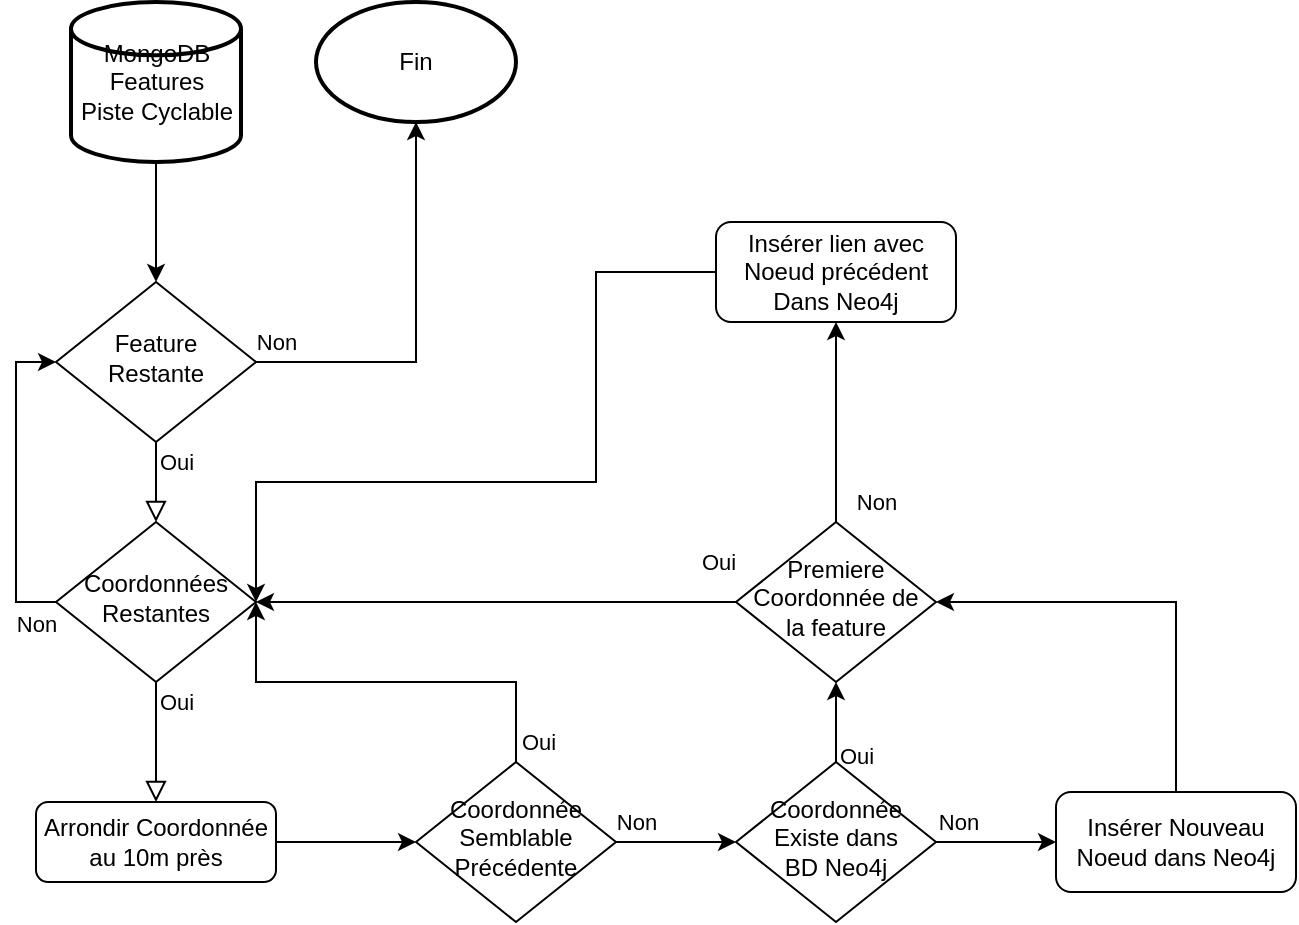 <mxfile version="22.0.8" type="github">
  <diagram id="C5RBs43oDa-KdzZeNtuy" name="Page-1">
    <mxGraphModel dx="1434" dy="782" grid="1" gridSize="10" guides="1" tooltips="1" connect="1" arrows="1" fold="1" page="1" pageScale="1" pageWidth="827" pageHeight="1169" math="0" shadow="0">
      <root>
        <mxCell id="WIyWlLk6GJQsqaUBKTNV-0" />
        <mxCell id="WIyWlLk6GJQsqaUBKTNV-1" parent="WIyWlLk6GJQsqaUBKTNV-0" />
        <mxCell id="WIyWlLk6GJQsqaUBKTNV-4" value="" style="rounded=0;html=1;jettySize=auto;orthogonalLoop=1;fontSize=11;endArrow=block;endFill=0;endSize=8;strokeWidth=1;shadow=0;labelBackgroundColor=none;edgeStyle=orthogonalEdgeStyle;" parent="WIyWlLk6GJQsqaUBKTNV-1" source="WIyWlLk6GJQsqaUBKTNV-6" target="WIyWlLk6GJQsqaUBKTNV-10" edge="1">
          <mxGeometry y="20" relative="1" as="geometry">
            <mxPoint as="offset" />
          </mxGeometry>
        </mxCell>
        <mxCell id="YvKBgwHEcTg-mTc96LoB-8" value="Oui" style="edgeLabel;html=1;align=center;verticalAlign=middle;resizable=0;points=[];" vertex="1" connectable="0" parent="WIyWlLk6GJQsqaUBKTNV-4">
          <mxGeometry relative="1" as="geometry">
            <mxPoint x="10" y="-10" as="offset" />
          </mxGeometry>
        </mxCell>
        <mxCell id="WIyWlLk6GJQsqaUBKTNV-6" value="Feature&lt;br&gt;Restante" style="rhombus;whiteSpace=wrap;html=1;shadow=0;fontFamily=Helvetica;fontSize=12;align=center;strokeWidth=1;spacing=6;spacingTop=-4;" parent="WIyWlLk6GJQsqaUBKTNV-1" vertex="1">
          <mxGeometry x="50" y="170" width="100" height="80" as="geometry" />
        </mxCell>
        <mxCell id="WIyWlLk6GJQsqaUBKTNV-8" value="" style="rounded=0;html=1;jettySize=auto;orthogonalLoop=1;fontSize=11;endArrow=block;endFill=0;endSize=8;strokeWidth=1;shadow=0;labelBackgroundColor=none;edgeStyle=orthogonalEdgeStyle;" parent="WIyWlLk6GJQsqaUBKTNV-1" source="WIyWlLk6GJQsqaUBKTNV-10" target="WIyWlLk6GJQsqaUBKTNV-11" edge="1">
          <mxGeometry x="0.333" y="20" relative="1" as="geometry">
            <mxPoint as="offset" />
          </mxGeometry>
        </mxCell>
        <mxCell id="YvKBgwHEcTg-mTc96LoB-7" value="Oui" style="edgeLabel;html=1;align=center;verticalAlign=middle;resizable=0;points=[];" vertex="1" connectable="0" parent="WIyWlLk6GJQsqaUBKTNV-8">
          <mxGeometry x="-0.133" y="1" relative="1" as="geometry">
            <mxPoint x="9" y="-16" as="offset" />
          </mxGeometry>
        </mxCell>
        <mxCell id="WIyWlLk6GJQsqaUBKTNV-10" value="Coordonnées&lt;br&gt;Restantes" style="rhombus;whiteSpace=wrap;html=1;shadow=0;fontFamily=Helvetica;fontSize=12;align=center;strokeWidth=1;spacing=6;spacingTop=-4;" parent="WIyWlLk6GJQsqaUBKTNV-1" vertex="1">
          <mxGeometry x="50" y="290" width="100" height="80" as="geometry" />
        </mxCell>
        <mxCell id="YvKBgwHEcTg-mTc96LoB-11" style="edgeStyle=orthogonalEdgeStyle;rounded=0;orthogonalLoop=1;jettySize=auto;html=1;entryX=0;entryY=0.5;entryDx=0;entryDy=0;" edge="1" parent="WIyWlLk6GJQsqaUBKTNV-1" source="WIyWlLk6GJQsqaUBKTNV-11" target="YvKBgwHEcTg-mTc96LoB-10">
          <mxGeometry relative="1" as="geometry" />
        </mxCell>
        <mxCell id="WIyWlLk6GJQsqaUBKTNV-11" value="Arrondir Coordonnée au 10m près" style="rounded=1;whiteSpace=wrap;html=1;fontSize=12;glass=0;strokeWidth=1;shadow=0;" parent="WIyWlLk6GJQsqaUBKTNV-1" vertex="1">
          <mxGeometry x="40" y="430" width="120" height="40" as="geometry" />
        </mxCell>
        <mxCell id="YvKBgwHEcTg-mTc96LoB-1" style="edgeStyle=orthogonalEdgeStyle;rounded=0;orthogonalLoop=1;jettySize=auto;html=1;entryX=0.5;entryY=0;entryDx=0;entryDy=0;" edge="1" parent="WIyWlLk6GJQsqaUBKTNV-1" source="YvKBgwHEcTg-mTc96LoB-0" target="WIyWlLk6GJQsqaUBKTNV-6">
          <mxGeometry relative="1" as="geometry" />
        </mxCell>
        <mxCell id="YvKBgwHEcTg-mTc96LoB-0" value="MongoDB&lt;br&gt;Features&lt;br&gt;Piste Cyclable" style="strokeWidth=2;html=1;shape=mxgraph.flowchart.database;whiteSpace=wrap;" vertex="1" parent="WIyWlLk6GJQsqaUBKTNV-1">
          <mxGeometry x="57.5" y="30" width="85" height="80" as="geometry" />
        </mxCell>
        <mxCell id="YvKBgwHEcTg-mTc96LoB-2" value="Fin" style="strokeWidth=2;html=1;shape=mxgraph.flowchart.start_1;whiteSpace=wrap;" vertex="1" parent="WIyWlLk6GJQsqaUBKTNV-1">
          <mxGeometry x="180" y="30" width="100" height="60" as="geometry" />
        </mxCell>
        <mxCell id="YvKBgwHEcTg-mTc96LoB-3" style="edgeStyle=orthogonalEdgeStyle;rounded=0;orthogonalLoop=1;jettySize=auto;html=1;entryX=0.5;entryY=1;entryDx=0;entryDy=0;entryPerimeter=0;" edge="1" parent="WIyWlLk6GJQsqaUBKTNV-1" source="WIyWlLk6GJQsqaUBKTNV-6" target="YvKBgwHEcTg-mTc96LoB-2">
          <mxGeometry relative="1" as="geometry" />
        </mxCell>
        <mxCell id="YvKBgwHEcTg-mTc96LoB-4" value="Non" style="edgeLabel;html=1;align=center;verticalAlign=middle;resizable=0;points=[];" vertex="1" connectable="0" parent="YvKBgwHEcTg-mTc96LoB-3">
          <mxGeometry x="-0.16" y="-2" relative="1" as="geometry">
            <mxPoint x="-72" y="-6" as="offset" />
          </mxGeometry>
        </mxCell>
        <mxCell id="YvKBgwHEcTg-mTc96LoB-13" style="edgeStyle=orthogonalEdgeStyle;rounded=0;orthogonalLoop=1;jettySize=auto;html=1;exitX=0.5;exitY=0;exitDx=0;exitDy=0;entryX=1;entryY=0.5;entryDx=0;entryDy=0;" edge="1" parent="WIyWlLk6GJQsqaUBKTNV-1" source="YvKBgwHEcTg-mTc96LoB-10" target="WIyWlLk6GJQsqaUBKTNV-10">
          <mxGeometry relative="1" as="geometry">
            <Array as="points">
              <mxPoint x="280" y="370" />
              <mxPoint x="150" y="370" />
            </Array>
          </mxGeometry>
        </mxCell>
        <mxCell id="YvKBgwHEcTg-mTc96LoB-14" value="Oui" style="edgeLabel;html=1;align=center;verticalAlign=middle;resizable=0;points=[];" vertex="1" connectable="0" parent="YvKBgwHEcTg-mTc96LoB-13">
          <mxGeometry x="-0.079" y="-2" relative="1" as="geometry">
            <mxPoint x="67" y="32" as="offset" />
          </mxGeometry>
        </mxCell>
        <mxCell id="YvKBgwHEcTg-mTc96LoB-17" style="edgeStyle=orthogonalEdgeStyle;rounded=0;orthogonalLoop=1;jettySize=auto;html=1;entryX=0;entryY=0.5;entryDx=0;entryDy=0;" edge="1" parent="WIyWlLk6GJQsqaUBKTNV-1" source="YvKBgwHEcTg-mTc96LoB-10" target="YvKBgwHEcTg-mTc96LoB-16">
          <mxGeometry relative="1" as="geometry" />
        </mxCell>
        <mxCell id="YvKBgwHEcTg-mTc96LoB-18" value="Non" style="edgeLabel;html=1;align=center;verticalAlign=middle;resizable=0;points=[];" vertex="1" connectable="0" parent="YvKBgwHEcTg-mTc96LoB-17">
          <mxGeometry x="-0.133" relative="1" as="geometry">
            <mxPoint x="-16" y="-10" as="offset" />
          </mxGeometry>
        </mxCell>
        <mxCell id="YvKBgwHEcTg-mTc96LoB-10" value="Coordonnée&lt;br&gt;Semblable&lt;br&gt;Précédente" style="rhombus;whiteSpace=wrap;html=1;shadow=0;fontFamily=Helvetica;fontSize=12;align=center;strokeWidth=1;spacing=6;spacingTop=-4;" vertex="1" parent="WIyWlLk6GJQsqaUBKTNV-1">
          <mxGeometry x="230" y="410" width="100" height="80" as="geometry" />
        </mxCell>
        <mxCell id="YvKBgwHEcTg-mTc96LoB-20" style="edgeStyle=orthogonalEdgeStyle;rounded=0;orthogonalLoop=1;jettySize=auto;html=1;entryX=0.5;entryY=1;entryDx=0;entryDy=0;" edge="1" parent="WIyWlLk6GJQsqaUBKTNV-1" source="YvKBgwHEcTg-mTc96LoB-16" target="YvKBgwHEcTg-mTc96LoB-19">
          <mxGeometry relative="1" as="geometry" />
        </mxCell>
        <mxCell id="YvKBgwHEcTg-mTc96LoB-26" value="Oui" style="edgeLabel;html=1;align=center;verticalAlign=middle;resizable=0;points=[];" vertex="1" connectable="0" parent="YvKBgwHEcTg-mTc96LoB-20">
          <mxGeometry x="-0.35" y="2" relative="1" as="geometry">
            <mxPoint x="12" y="10" as="offset" />
          </mxGeometry>
        </mxCell>
        <mxCell id="YvKBgwHEcTg-mTc96LoB-33" style="edgeStyle=orthogonalEdgeStyle;rounded=0;orthogonalLoop=1;jettySize=auto;html=1;entryX=0;entryY=0.5;entryDx=0;entryDy=0;" edge="1" parent="WIyWlLk6GJQsqaUBKTNV-1" source="YvKBgwHEcTg-mTc96LoB-16">
          <mxGeometry relative="1" as="geometry">
            <mxPoint x="550" y="450" as="targetPoint" />
          </mxGeometry>
        </mxCell>
        <mxCell id="YvKBgwHEcTg-mTc96LoB-34" value="Non" style="edgeLabel;html=1;align=center;verticalAlign=middle;resizable=0;points=[];" vertex="1" connectable="0" parent="YvKBgwHEcTg-mTc96LoB-33">
          <mxGeometry x="-0.033" y="1" relative="1" as="geometry">
            <mxPoint x="-19" y="-9" as="offset" />
          </mxGeometry>
        </mxCell>
        <mxCell id="YvKBgwHEcTg-mTc96LoB-16" value="Coordonnée&lt;br&gt;Existe dans&lt;br&gt;BD Neo4j" style="rhombus;whiteSpace=wrap;html=1;shadow=0;fontFamily=Helvetica;fontSize=12;align=center;strokeWidth=1;spacing=6;spacingTop=-4;" vertex="1" parent="WIyWlLk6GJQsqaUBKTNV-1">
          <mxGeometry x="390" y="410" width="100" height="80" as="geometry" />
        </mxCell>
        <mxCell id="YvKBgwHEcTg-mTc96LoB-28" style="edgeStyle=orthogonalEdgeStyle;rounded=0;orthogonalLoop=1;jettySize=auto;html=1;entryX=0.5;entryY=1;entryDx=0;entryDy=0;" edge="1" parent="WIyWlLk6GJQsqaUBKTNV-1" source="YvKBgwHEcTg-mTc96LoB-19" target="YvKBgwHEcTg-mTc96LoB-27">
          <mxGeometry relative="1" as="geometry" />
        </mxCell>
        <mxCell id="YvKBgwHEcTg-mTc96LoB-50" value="Non" style="edgeLabel;html=1;align=center;verticalAlign=middle;resizable=0;points=[];" vertex="1" connectable="0" parent="YvKBgwHEcTg-mTc96LoB-28">
          <mxGeometry x="-0.3" y="2" relative="1" as="geometry">
            <mxPoint x="22" y="25" as="offset" />
          </mxGeometry>
        </mxCell>
        <mxCell id="YvKBgwHEcTg-mTc96LoB-19" value="Premiere Coordonnée de&lt;br&gt;la feature" style="rhombus;whiteSpace=wrap;html=1;shadow=0;fontFamily=Helvetica;fontSize=12;align=center;strokeWidth=1;spacing=6;spacingTop=-4;" vertex="1" parent="WIyWlLk6GJQsqaUBKTNV-1">
          <mxGeometry x="390" y="290" width="100" height="80" as="geometry" />
        </mxCell>
        <mxCell id="YvKBgwHEcTg-mTc96LoB-21" style="edgeStyle=orthogonalEdgeStyle;rounded=0;orthogonalLoop=1;jettySize=auto;html=1;entryX=1;entryY=0.5;entryDx=0;entryDy=0;exitX=0;exitY=0.5;exitDx=0;exitDy=0;" edge="1" parent="WIyWlLk6GJQsqaUBKTNV-1" source="YvKBgwHEcTg-mTc96LoB-19" target="WIyWlLk6GJQsqaUBKTNV-10">
          <mxGeometry relative="1" as="geometry">
            <Array as="points">
              <mxPoint x="380" y="330" />
              <mxPoint x="380" y="330" />
            </Array>
          </mxGeometry>
        </mxCell>
        <mxCell id="YvKBgwHEcTg-mTc96LoB-22" value="Oui" style="edgeLabel;html=1;align=center;verticalAlign=middle;resizable=0;points=[];" vertex="1" connectable="0" parent="YvKBgwHEcTg-mTc96LoB-21">
          <mxGeometry x="-0.544" relative="1" as="geometry">
            <mxPoint x="45" y="-20" as="offset" />
          </mxGeometry>
        </mxCell>
        <mxCell id="YvKBgwHEcTg-mTc96LoB-24" style="edgeStyle=orthogonalEdgeStyle;rounded=0;orthogonalLoop=1;jettySize=auto;html=1;exitX=0;exitY=0.5;exitDx=0;exitDy=0;entryX=0;entryY=0.5;entryDx=0;entryDy=0;" edge="1" parent="WIyWlLk6GJQsqaUBKTNV-1" source="WIyWlLk6GJQsqaUBKTNV-10" target="WIyWlLk6GJQsqaUBKTNV-6">
          <mxGeometry relative="1" as="geometry" />
        </mxCell>
        <mxCell id="YvKBgwHEcTg-mTc96LoB-25" value="Non" style="edgeLabel;html=1;align=center;verticalAlign=middle;resizable=0;points=[];" vertex="1" connectable="0" parent="YvKBgwHEcTg-mTc96LoB-24">
          <mxGeometry x="-0.412" relative="1" as="geometry">
            <mxPoint x="10" y="38" as="offset" />
          </mxGeometry>
        </mxCell>
        <mxCell id="YvKBgwHEcTg-mTc96LoB-54" style="edgeStyle=orthogonalEdgeStyle;rounded=0;orthogonalLoop=1;jettySize=auto;html=1;entryX=1;entryY=0.5;entryDx=0;entryDy=0;" edge="1" parent="WIyWlLk6GJQsqaUBKTNV-1" source="YvKBgwHEcTg-mTc96LoB-27" target="WIyWlLk6GJQsqaUBKTNV-10">
          <mxGeometry relative="1" as="geometry">
            <Array as="points">
              <mxPoint x="320" y="165" />
              <mxPoint x="320" y="270" />
              <mxPoint x="150" y="270" />
            </Array>
          </mxGeometry>
        </mxCell>
        <mxCell id="YvKBgwHEcTg-mTc96LoB-27" value="Insérer lien avec&lt;br&gt;Noeud précédent&lt;br&gt;Dans Neo4j" style="rounded=1;whiteSpace=wrap;html=1;fontSize=12;glass=0;strokeWidth=1;shadow=0;" vertex="1" parent="WIyWlLk6GJQsqaUBKTNV-1">
          <mxGeometry x="380" y="140" width="120" height="50" as="geometry" />
        </mxCell>
        <mxCell id="YvKBgwHEcTg-mTc96LoB-46" style="edgeStyle=orthogonalEdgeStyle;rounded=0;orthogonalLoop=1;jettySize=auto;html=1;entryX=1;entryY=0.5;entryDx=0;entryDy=0;" edge="1" parent="WIyWlLk6GJQsqaUBKTNV-1" source="YvKBgwHEcTg-mTc96LoB-37" target="YvKBgwHEcTg-mTc96LoB-19">
          <mxGeometry relative="1" as="geometry">
            <mxPoint x="610" y="350" as="targetPoint" />
            <Array as="points">
              <mxPoint x="610" y="330" />
            </Array>
          </mxGeometry>
        </mxCell>
        <mxCell id="YvKBgwHEcTg-mTc96LoB-37" value="Insérer Nouveau Noeud dans Neo4j" style="rounded=1;whiteSpace=wrap;html=1;fontSize=12;glass=0;strokeWidth=1;shadow=0;" vertex="1" parent="WIyWlLk6GJQsqaUBKTNV-1">
          <mxGeometry x="550" y="425" width="120" height="50" as="geometry" />
        </mxCell>
      </root>
    </mxGraphModel>
  </diagram>
</mxfile>
